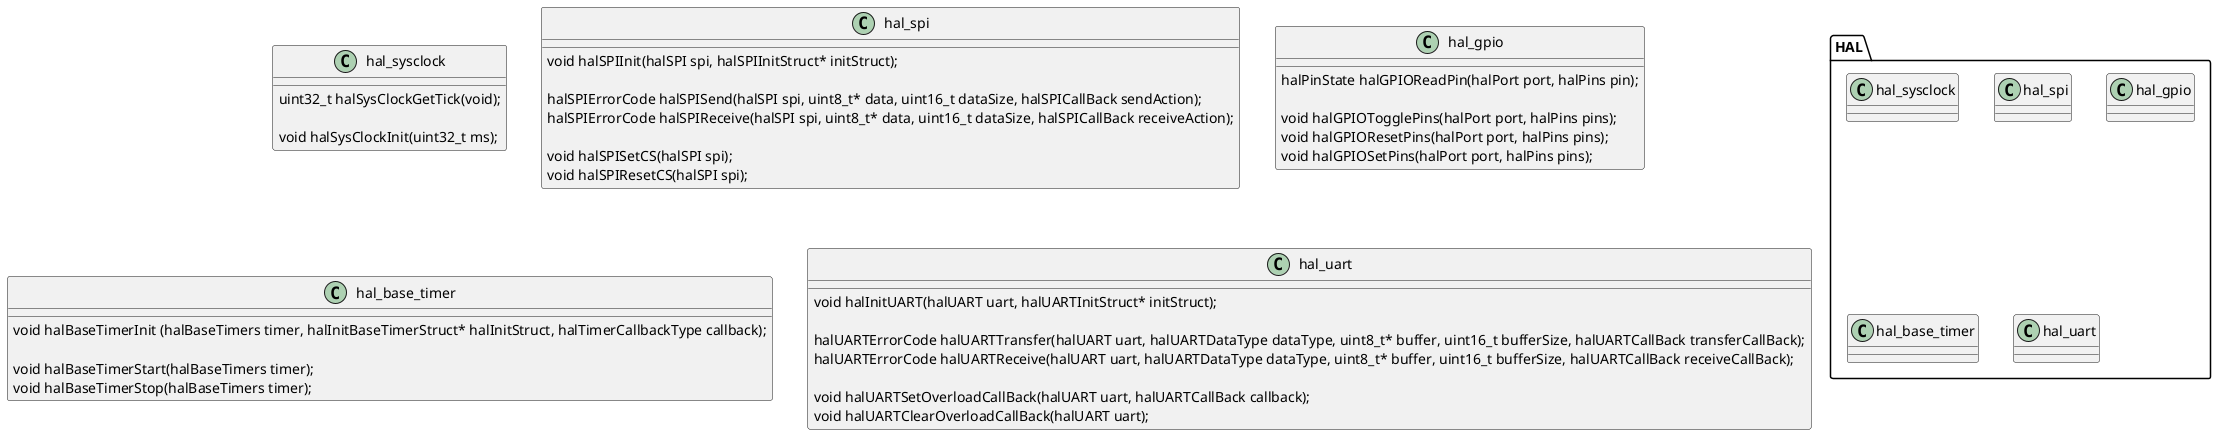@startuml hal_level

package HAL {
    class hal_sysclock
    class hal_spi
    class hal_gpio
    class hal_base_timer
    class hal_uart
}

class hal_sysclock {
    uint32_t halSysClockGetTick(void);

    void halSysClockInit(uint32_t ms);
}

class hal_spi {
    void halSPIInit(halSPI spi, halSPIInitStruct* initStruct);

    halSPIErrorCode halSPISend(halSPI spi, uint8_t* data, uint16_t dataSize, halSPICallBack sendAction);
    halSPIErrorCode halSPIReceive(halSPI spi, uint8_t* data, uint16_t dataSize, halSPICallBack receiveAction);

    void halSPISetCS(halSPI spi);
    void halSPIResetCS(halSPI spi);
}

class hal_gpio {
    halPinState halGPIOReadPin(halPort port, halPins pin);

    void halGPIOTogglePins(halPort port, halPins pins);
    void halGPIOResetPins(halPort port, halPins pins);
    void halGPIOSetPins(halPort port, halPins pins);
}

class hal_base_timer {
    void halBaseTimerInit (halBaseTimers timer, halInitBaseTimerStruct* halInitStruct, halTimerCallbackType callback);

    void halBaseTimerStart(halBaseTimers timer);
    void halBaseTimerStop(halBaseTimers timer);
}

class hal_uart {
    void halInitUART(halUART uart, halUARTInitStruct* initStruct);

    halUARTErrorCode halUARTTransfer(halUART uart, halUARTDataType dataType, uint8_t* buffer, uint16_t bufferSize, halUARTCallBack transferCallBack);
    halUARTErrorCode halUARTReceive(halUART uart, halUARTDataType dataType, uint8_t* buffer, uint16_t bufferSize, halUARTCallBack receiveCallBack);

    void halUARTSetOverloadCallBack(halUART uart, halUARTCallBack callback);
    void halUARTClearOverloadCallBack(halUART uart);
}

@enduml